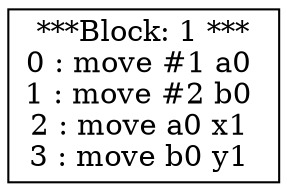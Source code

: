 digraph structs {
1 [shape=record,label="***Block: 1 ***\n0 : move #1 a0 \n1 : move #2 b0 \n2 : move a0 x1 \n3 : move b0 y1 \n"]

}
